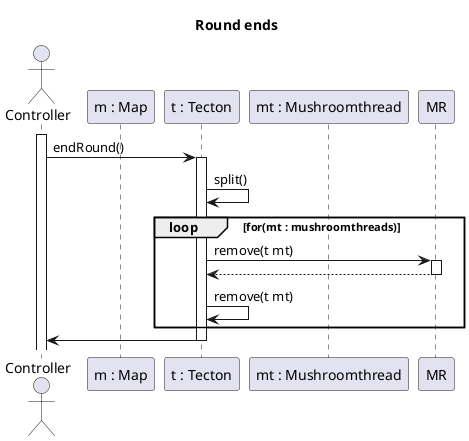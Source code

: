 @startuml Round ends
title Round ends

actor Controller
participant "m : Map" as M
participant "t : Tecton" as T
participant "mt : Mushroomthread" as MT

activate Controller
Controller -> T : endRound()
activate T

T -> T : split()
loop for(mt : mushroomthreads)
    T -> MR : remove(t mt)
    activate MR
    T <-- MR
    deactivate MR
    T -> T : remove(t mt)
end

Controller <- T
deactivate T


@enduml